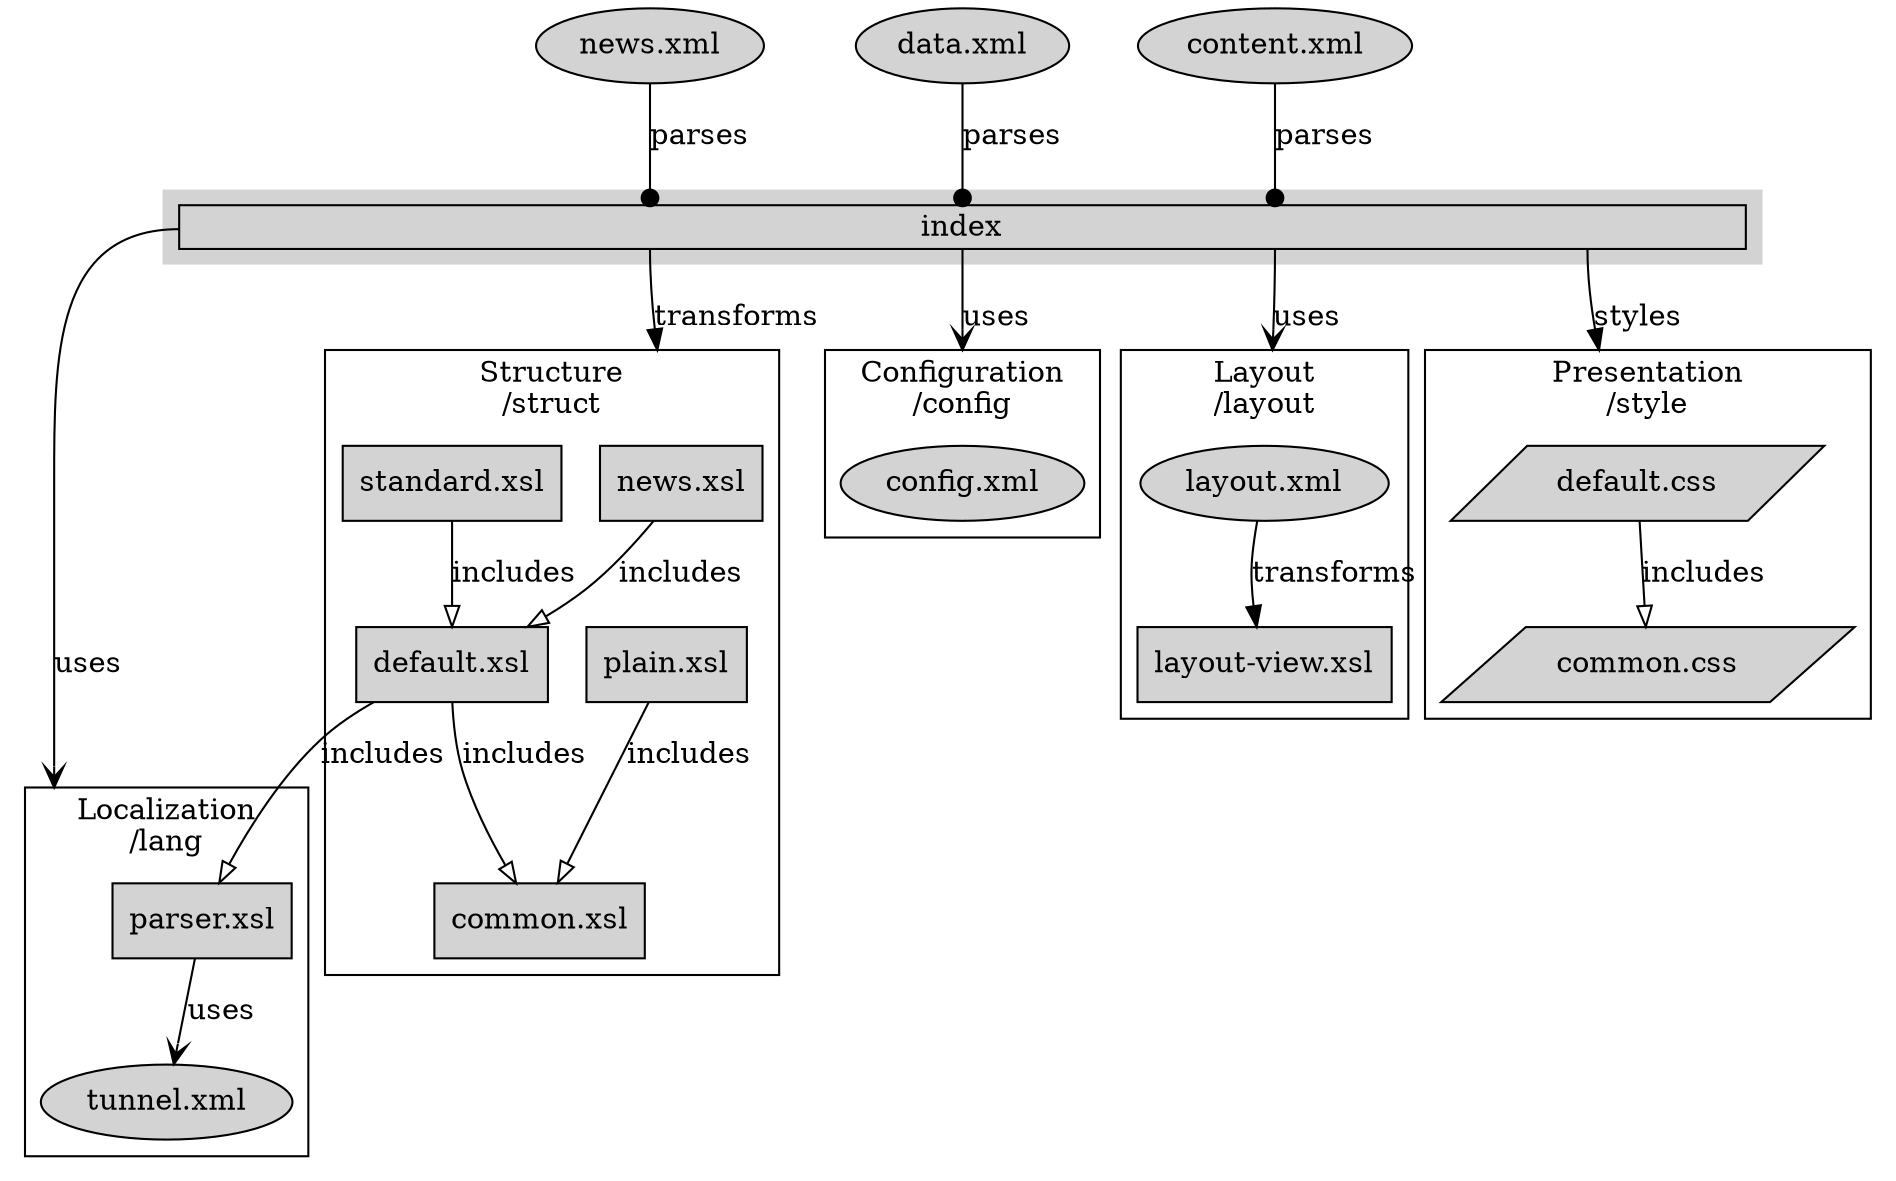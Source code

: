 digraph ftf {
    compound=true
    graph [bgcolor=transparent]
    node  [style=filled]

    index       [shape=plaintext label=<
      <table cellborder="0" cellspacing="0"><tr>
        <td port="p0" width="150">&nbsp;</td>
        <td port="p1" width="150">&nbsp;</td>
        <td port="p2" width="150">index</td>
        <td port="p3" width="150">&nbsp;</td>
        <td port="p4" width="150">&nbsp;</td>
      </tr></table>>]
    common      [label="common.xsl" shape=box]
    comstyle    [label="common.css" shape=parallelogram]
    config      [label="config.xml" shape=ellipse]
    content     [label="content.xml" shape=ellipse]
    data        [label="data.xml" shape=ellipse]
    defstyle    [label="default.css" shape=parallelogram]
    defxml      [label="default.xsl" shape=box]
    lang        [label="tunnel.xml" shape=ellipse]
    layout      [label="layout.xml" shape=ellipse]
    layout_view [label="layout-view.xsl" shape=box]
    news        [label="news.xml" shape=ellipse]
    nwstyle     [label="news.xsl" shape=box]
    parser      [label="parser.xsl" shape=box]
    plain       [label="plain.xsl" shape=box]
    standard    [label="standard.xsl" shape=box]

    subgraph cluster0 {
        graph   [label="Localization\n/lang"]
        lang
        parser
    }

    subgraph cluster1 {
        graph   [label="Structure\n/struct"]
        common
        defxml
        nwstyle
        plain
        standard
    }

    subgraph cluster2 {
        graph   [label="Configuration\n/config"]
        config
    }

    subgraph cluster3 {
        graph   [label="Layout\n/layout"]
        layout
        layout_view
    }

    subgraph cluster4 {
        graph   [label="Presentation\n/style"]
        comstyle
        defstyle
    }

    content  -> index:p3    [label="parses" arrowhead=dot]
    data     -> index:p2    [label="parses" arrowhead=dot]
    defstyle -> comstyle    [label="includes" arrowhead=onormal]
    defxml   -> common      [label="includes" arrowhead=onormal]
    defxml   -> parser      [label="includes" arrowhead=onormal]
    index:p0 -> lang        [label="uses" arrowhead=vee, lhead=cluster0]
    index:p1 -> nwstyle     [label="transforms" arrowhead=normal, lhead=cluster1]
    index:p2 -> config      [label="uses" arrowhead=vee, lhead=cluster2]
    index:p3 -> layout      [label="uses" arrowhead=vee, lhead=cluster3]
    index:p4 -> defstyle    [label="styles" arrowhead=normal, lhead=cluster4]
    layout   -> layout_view [label="transforms" arrowhead=normal]
    news     -> index:p1    [label="parses" arrowhead=dot]
    nwstyle  -> defxml      [label="includes" arrowhead=onormal]
    parser   -> lang        [label="uses" arrowhead=vee]
    plain    -> common      [label="includes" arrowhead=onormal]
    standard -> defxml      [label="includes" arrowhead=onormal]
}
